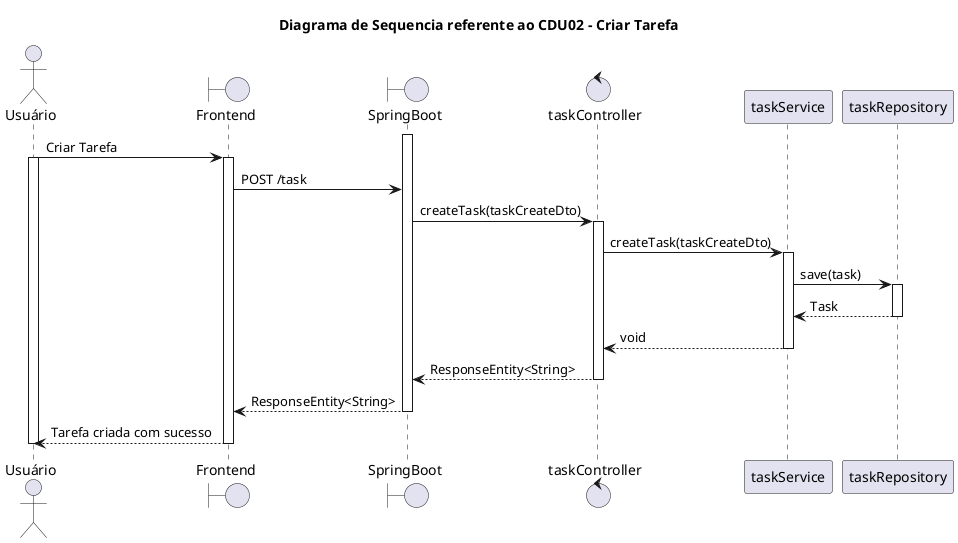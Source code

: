 @startuml diagrama_de_sequencia_criar_tarefa
title Diagrama de Sequencia referente ao CDU02 - Criar Tarefa
actor Usuário
Boundary Frontend
Boundary SpringBoot
Control taskController
Participant taskService
Participant taskRepository
activate SpringBoot
Usuário -> Frontend: Criar Tarefa
activate Usuário
activate Frontend
Frontend -> SpringBoot: POST /task
SpringBoot -> taskController: createTask(taskCreateDto)
activate taskController
taskController -> taskService: createTask(taskCreateDto)
activate taskService
taskService -> taskRepository: save(task)
activate taskRepository
taskRepository --> taskService: Task
deactivate taskRepository
taskService --> taskController: void
deactivate taskService
taskController --> SpringBoot: ResponseEntity<String>
deactivate taskController
SpringBoot --> Frontend: ResponseEntity<String>
deactivate SpringBoot
Frontend --> Usuário: Tarefa criada com sucesso
deactivate Frontend
deactivate Usuário
@enduml
